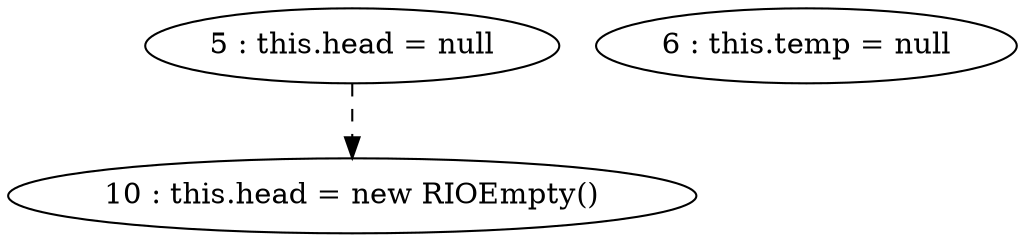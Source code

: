 digraph G {
"5 : this.head = null"
"5 : this.head = null" -> "10 : this.head = new RIOEmpty()" [style=dashed]
"6 : this.temp = null"
"10 : this.head = new RIOEmpty()"
}